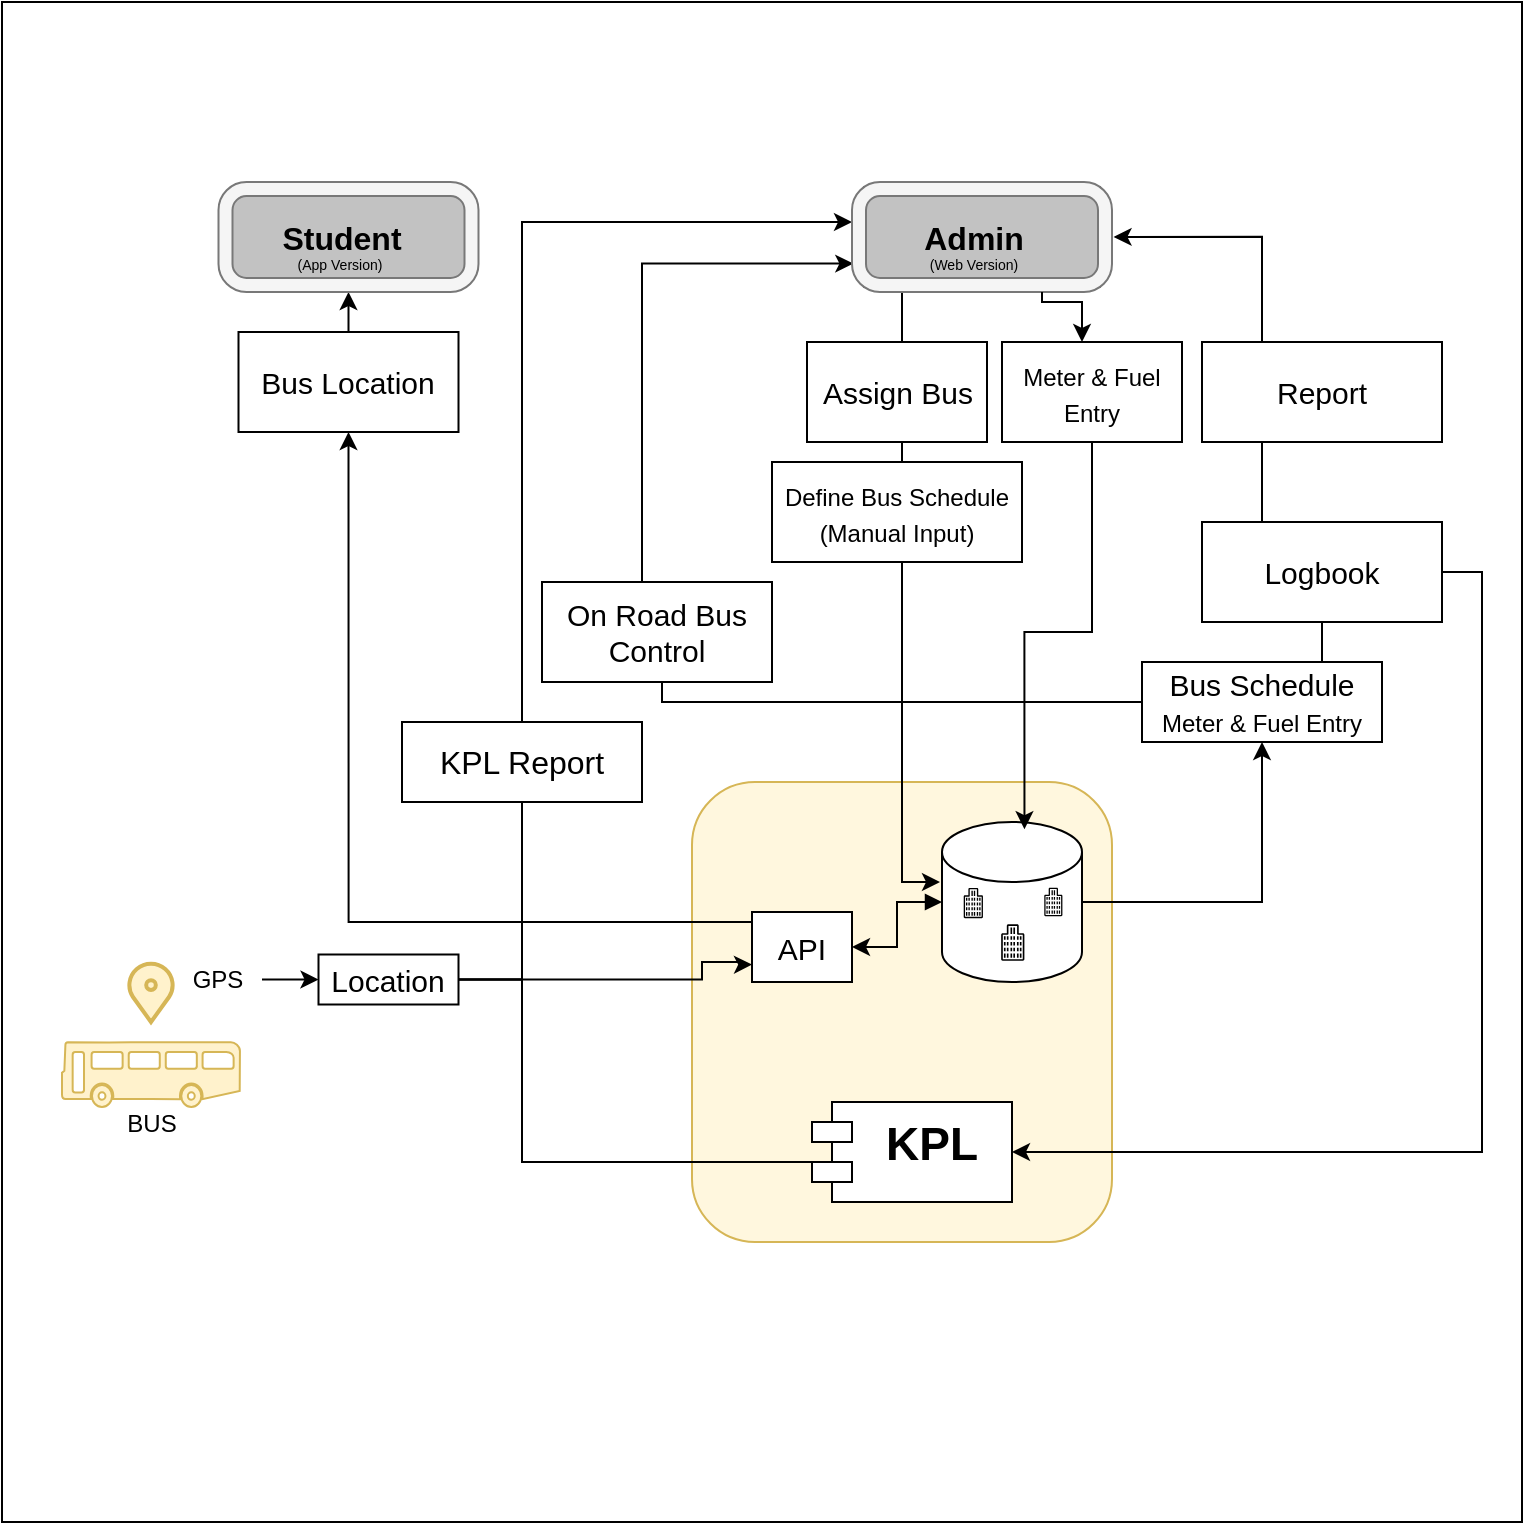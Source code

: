 <mxfile version="20.7.4" type="github">
  <diagram id="yl3mhjdfNe_m5osSr-pd" name="Page-1">
    <mxGraphModel dx="978" dy="1586" grid="1" gridSize="10" guides="1" tooltips="1" connect="1" arrows="1" fold="1" page="1" pageScale="1" pageWidth="850" pageHeight="1100" math="0" shadow="0">
      <root>
        <mxCell id="0" />
        <mxCell id="1" parent="0" />
        <mxCell id="fRIiyRAecwgNLgZouMz5-53" value="" style="whiteSpace=wrap;html=1;aspect=fixed;rounded=0;sketch=0;" parent="1" vertex="1">
          <mxGeometry x="10" y="-110" width="760" height="760" as="geometry" />
        </mxCell>
        <mxCell id="fRIiyRAecwgNLgZouMz5-85" style="edgeStyle=orthogonalEdgeStyle;rounded=0;sketch=0;orthogonalLoop=1;jettySize=auto;html=1;exitX=0.25;exitY=0;exitDx=0;exitDy=0;fontSize=25;endArrow=classic;endFill=1;entryX=1.006;entryY=0.499;entryDx=0;entryDy=0;entryPerimeter=0;" parent="1" source="fRIiyRAecwgNLgZouMz5-56" target="1VHIN-9Jcx8O7TEisBbX-26" edge="1">
          <mxGeometry relative="1" as="geometry">
            <mxPoint x="650" y="36" as="targetPoint" />
            <Array as="points">
              <mxPoint x="640" y="60" />
              <mxPoint x="640" y="7" />
            </Array>
          </mxGeometry>
        </mxCell>
        <mxCell id="fRIiyRAecwgNLgZouMz5-56" value="Report" style="rounded=0;whiteSpace=wrap;html=1;fontSize=15;" parent="1" vertex="1">
          <mxGeometry x="610" y="60" width="120" height="50" as="geometry" />
        </mxCell>
        <mxCell id="fRIiyRAecwgNLgZouMz5-84" style="edgeStyle=orthogonalEdgeStyle;rounded=0;sketch=0;orthogonalLoop=1;jettySize=auto;html=1;exitX=0.25;exitY=0;exitDx=0;exitDy=0;entryX=0.25;entryY=1;entryDx=0;entryDy=0;fontSize=25;endArrow=none;endFill=0;" parent="1" source="fRIiyRAecwgNLgZouMz5-57" target="fRIiyRAecwgNLgZouMz5-56" edge="1">
          <mxGeometry relative="1" as="geometry">
            <Array as="points">
              <mxPoint x="640" y="150" />
              <mxPoint x="640" y="110" />
            </Array>
          </mxGeometry>
        </mxCell>
        <mxCell id="u1fpWnLzkLumKMQjv_hn-5" style="edgeStyle=orthogonalEdgeStyle;rounded=0;orthogonalLoop=1;jettySize=auto;html=1;entryX=0.5;entryY=0;entryDx=0;entryDy=0;fontSize=16;endArrow=none;endFill=0;" parent="1" source="fRIiyRAecwgNLgZouMz5-57" target="fRIiyRAecwgNLgZouMz5-59" edge="1">
          <mxGeometry relative="1" as="geometry" />
        </mxCell>
        <mxCell id="fRIiyRAecwgNLgZouMz5-57" value="Logbook" style="rounded=0;whiteSpace=wrap;html=1;fontSize=15;" parent="1" vertex="1">
          <mxGeometry x="610" y="150" width="120" height="50" as="geometry" />
        </mxCell>
        <mxCell id="fRIiyRAecwgNLgZouMz5-58" value="Assign Bus" style="rounded=0;whiteSpace=wrap;html=1;fontSize=15;" parent="1" vertex="1">
          <mxGeometry x="412.5" y="60" width="90" height="50" as="geometry" />
        </mxCell>
        <mxCell id="fRIiyRAecwgNLgZouMz5-59" value="Bus Schedule&lt;br&gt;&lt;font style=&quot;font-size: 12px;&quot;&gt;Meter &amp;amp; Fuel Entry&lt;/font&gt;" style="rounded=0;whiteSpace=wrap;html=1;fontSize=15;" parent="1" vertex="1">
          <mxGeometry x="580" y="220" width="120" height="40" as="geometry" />
        </mxCell>
        <mxCell id="fRIiyRAecwgNLgZouMz5-81" style="edgeStyle=orthogonalEdgeStyle;rounded=0;sketch=0;orthogonalLoop=1;jettySize=auto;html=1;endArrow=classic;endFill=1;entryX=0.005;entryY=0.742;entryDx=0;entryDy=0;entryPerimeter=0;exitX=0.67;exitY=0.017;exitDx=0;exitDy=0;exitPerimeter=0;" parent="1" source="u1fpWnLzkLumKMQjv_hn-4" target="1VHIN-9Jcx8O7TEisBbX-26" edge="1">
          <mxGeometry relative="1" as="geometry">
            <Array as="points">
              <mxPoint x="330" y="181" />
              <mxPoint x="330" y="21" />
            </Array>
            <mxPoint x="580" y="20" as="targetPoint" />
            <mxPoint x="370.0" y="150" as="sourcePoint" />
          </mxGeometry>
        </mxCell>
        <mxCell id="fRIiyRAecwgNLgZouMz5-61" value="Bus Location" style="rounded=0;whiteSpace=wrap;html=1;fontSize=15;" parent="1" vertex="1">
          <mxGeometry x="128.25" y="55" width="110" height="50" as="geometry" />
        </mxCell>
        <mxCell id="fRIiyRAecwgNLgZouMz5-62" style="edgeStyle=orthogonalEdgeStyle;rounded=0;orthogonalLoop=1;jettySize=auto;html=1;fontSize=13;endArrow=none;endFill=0;" parent="1" source="1VHIN-9Jcx8O7TEisBbX-26" edge="1">
          <mxGeometry relative="1" as="geometry">
            <mxPoint x="460" y="60" as="targetPoint" />
            <Array as="points">
              <mxPoint x="460" y="60" />
            </Array>
            <mxPoint x="455.24" y="30" as="sourcePoint" />
          </mxGeometry>
        </mxCell>
        <mxCell id="fRIiyRAecwgNLgZouMz5-77" style="edgeStyle=orthogonalEdgeStyle;rounded=0;orthogonalLoop=1;jettySize=auto;html=1;fontSize=13;" parent="1" source="fRIiyRAecwgNLgZouMz5-61" edge="1">
          <mxGeometry relative="1" as="geometry">
            <Array as="points">
              <mxPoint x="188.25" y="55" />
              <mxPoint x="188.25" y="55" />
            </Array>
            <mxPoint x="183.25" y="35" as="targetPoint" />
          </mxGeometry>
        </mxCell>
        <mxCell id="1VHIN-9Jcx8O7TEisBbX-1" value="" style="rounded=1;whiteSpace=wrap;html=1;fillColor=#FFF7DE;strokeColor=#d6b656;" parent="1" vertex="1">
          <mxGeometry x="355" y="280" width="210" height="230" as="geometry" />
        </mxCell>
        <mxCell id="1VHIN-9Jcx8O7TEisBbX-2" value="" style="group;" parent="1" vertex="1" connectable="0">
          <mxGeometry x="480" y="300" width="70" height="80" as="geometry" />
        </mxCell>
        <mxCell id="1VHIN-9Jcx8O7TEisBbX-3" value="" style="shape=cylinder3;whiteSpace=wrap;html=1;boundedLbl=1;backgroundOutline=1;size=15;" parent="1VHIN-9Jcx8O7TEisBbX-2" vertex="1">
          <mxGeometry width="70" height="80" as="geometry" />
        </mxCell>
        <mxCell id="1VHIN-9Jcx8O7TEisBbX-4" value="" style="sketch=0;outlineConnect=0;dashed=0;verticalLabelPosition=bottom;verticalAlign=top;align=center;html=1;fontSize=12;fontStyle=0;aspect=fixed;shape=mxgraph.aws4.resourceIcon;resIcon=mxgraph.aws4.office_building;" parent="1VHIN-9Jcx8O7TEisBbX-2" vertex="1">
          <mxGeometry x="6.22" y="31.11" width="18.89" height="18.89" as="geometry" />
        </mxCell>
        <mxCell id="1VHIN-9Jcx8O7TEisBbX-5" value="" style="sketch=0;outlineConnect=0;dashed=0;verticalLabelPosition=bottom;verticalAlign=top;align=center;html=1;fontSize=12;fontStyle=0;aspect=fixed;shape=mxgraph.aws4.resourceIcon;resIcon=mxgraph.aws4.office_building;" parent="1VHIN-9Jcx8O7TEisBbX-2" vertex="1">
          <mxGeometry x="24" y="48.89" width="22.78" height="22.78" as="geometry" />
        </mxCell>
        <mxCell id="1VHIN-9Jcx8O7TEisBbX-6" value="" style="sketch=0;outlineConnect=0;dashed=0;verticalLabelPosition=bottom;verticalAlign=top;align=center;html=1;fontSize=12;fontStyle=0;aspect=fixed;shape=mxgraph.aws4.resourceIcon;resIcon=mxgraph.aws4.office_building;" parent="1VHIN-9Jcx8O7TEisBbX-2" vertex="1">
          <mxGeometry x="46.78" y="31.111" width="17.778" height="17.778" as="geometry" />
        </mxCell>
        <mxCell id="1VHIN-9Jcx8O7TEisBbX-7" style="edgeStyle=orthogonalEdgeStyle;rounded=0;orthogonalLoop=1;jettySize=auto;html=1;fontSize=18;exitX=0;exitY=0.5;exitDx=0;exitDy=0;startArrow=none;" parent="1" source="1VHIN-9Jcx8O7TEisBbX-15" target="1VHIN-9Jcx8O7TEisBbX-26" edge="1">
          <mxGeometry relative="1" as="geometry">
            <mxPoint x="530" as="targetPoint" />
            <mxPoint x="425.0" y="470" as="sourcePoint" />
            <Array as="points">
              <mxPoint x="216" y="250" />
              <mxPoint x="270" y="250" />
              <mxPoint x="270" />
            </Array>
          </mxGeometry>
        </mxCell>
        <mxCell id="1VHIN-9Jcx8O7TEisBbX-9" style="edgeStyle=orthogonalEdgeStyle;rounded=0;orthogonalLoop=1;jettySize=auto;html=1;fontSize=13;entryX=0.5;entryY=1;entryDx=0;entryDy=0;" parent="1" source="1VHIN-9Jcx8O7TEisBbX-3" target="fRIiyRAecwgNLgZouMz5-59" edge="1">
          <mxGeometry relative="1" as="geometry">
            <mxPoint x="640" y="260" as="targetPoint" />
            <Array as="points">
              <mxPoint x="640" y="340" />
            </Array>
          </mxGeometry>
        </mxCell>
        <mxCell id="1VHIN-9Jcx8O7TEisBbX-10" style="edgeStyle=orthogonalEdgeStyle;rounded=0;orthogonalLoop=1;jettySize=auto;html=1;fontSize=13;" parent="1" edge="1">
          <mxGeometry relative="1" as="geometry">
            <mxPoint x="440" y="110" as="sourcePoint" />
            <mxPoint x="479" y="330" as="targetPoint" />
            <Array as="points">
              <mxPoint x="460" y="110" />
              <mxPoint x="460" y="330" />
              <mxPoint x="479" y="330" />
            </Array>
          </mxGeometry>
        </mxCell>
        <mxCell id="1VHIN-9Jcx8O7TEisBbX-11" value="KPL" style="shape=module;align=left;spacingLeft=20;align=center;verticalAlign=top;rounded=0;sketch=0;fontStyle=1;fontSize=23;" parent="1" vertex="1">
          <mxGeometry x="415" y="440" width="100" height="50" as="geometry" />
        </mxCell>
        <mxCell id="1VHIN-9Jcx8O7TEisBbX-14" style="edgeStyle=orthogonalEdgeStyle;rounded=0;orthogonalLoop=1;jettySize=auto;html=1;entryX=1;entryY=0.5;entryDx=0;entryDy=0;exitX=1;exitY=0.5;exitDx=0;exitDy=0;" parent="1" source="fRIiyRAecwgNLgZouMz5-57" edge="1">
          <mxGeometry relative="1" as="geometry">
            <mxPoint x="720" y="200.0" as="sourcePoint" />
            <mxPoint x="515.0" y="465" as="targetPoint" />
            <Array as="points">
              <mxPoint x="750" y="175" />
              <mxPoint x="750" y="465" />
            </Array>
          </mxGeometry>
        </mxCell>
        <mxCell id="1VHIN-9Jcx8O7TEisBbX-23" value="" style="group" parent="1" vertex="1" connectable="0">
          <mxGeometry x="118.25" y="-20" width="130" height="55" as="geometry" />
        </mxCell>
        <mxCell id="1VHIN-9Jcx8O7TEisBbX-20" value="" style="verticalLabelPosition=bottom;verticalAlign=top;html=1;shape=mxgraph.basic.rect;fillColor2=none;strokeWidth=1;size=20;indent=5;fillColor=#C2C2C2;" parent="1VHIN-9Jcx8O7TEisBbX-23" vertex="1">
          <mxGeometry x="6.25" y="2.5" width="117.5" height="50" as="geometry" />
        </mxCell>
        <mxCell id="1VHIN-9Jcx8O7TEisBbX-21" value="" style="verticalLabelPosition=bottom;verticalAlign=top;html=1;shape=mxgraph.basic.rounded_frame;dx=7;fillColor=#f5f5f5;fontColor=#333333;strokeColor=#787878;" parent="1VHIN-9Jcx8O7TEisBbX-23" vertex="1">
          <mxGeometry width="130" height="55" as="geometry" />
        </mxCell>
        <mxCell id="1VHIN-9Jcx8O7TEisBbX-22" value="&lt;b&gt;&lt;font style=&quot;font-size: 16px&quot;&gt;Student&lt;/font&gt;&lt;/b&gt;" style="text;html=1;strokeColor=none;fillColor=none;align=center;verticalAlign=middle;whiteSpace=wrap;rounded=0;" parent="1VHIN-9Jcx8O7TEisBbX-23" vertex="1">
          <mxGeometry x="6.25" y="11.25" width="110" height="32.5" as="geometry" />
        </mxCell>
        <mxCell id="Dhl0T5NncyGhOQgAcSKA-7" value="&lt;font style=&quot;font-size: 7px&quot;&gt;(App Version)&lt;/font&gt;" style="text;html=1;strokeColor=none;fillColor=none;align=center;verticalAlign=middle;whiteSpace=wrap;rounded=0;fontSize=10;" parent="1VHIN-9Jcx8O7TEisBbX-23" vertex="1">
          <mxGeometry x="21.75" y="25" width="78.25" height="30" as="geometry" />
        </mxCell>
        <mxCell id="1VHIN-9Jcx8O7TEisBbX-24" value="" style="group" parent="1" vertex="1" connectable="0">
          <mxGeometry x="435" y="-20" width="130" height="55" as="geometry" />
        </mxCell>
        <mxCell id="1VHIN-9Jcx8O7TEisBbX-25" value="" style="verticalLabelPosition=bottom;verticalAlign=top;html=1;shape=mxgraph.basic.rect;fillColor2=none;strokeWidth=1;size=20;indent=5;fillColor=#C2C2C2;" parent="1VHIN-9Jcx8O7TEisBbX-24" vertex="1">
          <mxGeometry x="6.25" y="2.5" width="117.5" height="50" as="geometry" />
        </mxCell>
        <mxCell id="1VHIN-9Jcx8O7TEisBbX-26" value="" style="verticalLabelPosition=bottom;verticalAlign=top;html=1;shape=mxgraph.basic.rounded_frame;dx=7;fillColor=#f5f5f5;fontColor=#333333;strokeColor=#787878;" parent="1VHIN-9Jcx8O7TEisBbX-24" vertex="1">
          <mxGeometry width="130" height="55" as="geometry" />
        </mxCell>
        <mxCell id="1VHIN-9Jcx8O7TEisBbX-27" value="&lt;b&gt;&lt;font style=&quot;font-size: 16px&quot;&gt;Admin&lt;/font&gt;&lt;/b&gt;" style="text;html=1;strokeColor=none;fillColor=none;align=center;verticalAlign=middle;whiteSpace=wrap;rounded=0;" parent="1VHIN-9Jcx8O7TEisBbX-24" vertex="1">
          <mxGeometry x="6.25" y="11.25" width="110" height="32.5" as="geometry" />
        </mxCell>
        <mxCell id="Dhl0T5NncyGhOQgAcSKA-9" value="&lt;font style=&quot;font-size: 7px&quot;&gt;(Web Version)&lt;/font&gt;" style="text;html=1;strokeColor=none;fillColor=none;align=center;verticalAlign=middle;whiteSpace=wrap;rounded=0;fontSize=10;" parent="1VHIN-9Jcx8O7TEisBbX-24" vertex="1">
          <mxGeometry x="22.13" y="25" width="78.25" height="30" as="geometry" />
        </mxCell>
        <mxCell id="1VHIN-9Jcx8O7TEisBbX-15" value="&lt;font style=&quot;font-size: 16px&quot;&gt;KPL Report&lt;/font&gt;" style="rounded=0;whiteSpace=wrap;html=1;" parent="1" vertex="1">
          <mxGeometry x="210" y="250" width="120" height="40" as="geometry" />
        </mxCell>
        <mxCell id="u1fpWnLzkLumKMQjv_hn-2" value="" style="edgeStyle=orthogonalEdgeStyle;rounded=0;orthogonalLoop=1;jettySize=auto;html=1;fontSize=18;exitX=0;exitY=0.5;exitDx=0;exitDy=0;endArrow=none;startArrow=none;" parent="1" source="HzN_1A6l_hy9b54zZjKZ-2" target="1VHIN-9Jcx8O7TEisBbX-15" edge="1">
          <mxGeometry relative="1" as="geometry">
            <mxPoint x="300" y="310" as="targetPoint" />
            <mxPoint x="425.0" y="470" as="sourcePoint" />
            <Array as="points">
              <mxPoint x="270" y="379" />
            </Array>
          </mxGeometry>
        </mxCell>
        <mxCell id="u1fpWnLzkLumKMQjv_hn-4" value="On Road Bus Control" style="rounded=0;whiteSpace=wrap;html=1;fontSize=15;fillColor=default;" parent="1" vertex="1">
          <mxGeometry x="280" y="180" width="115" height="50" as="geometry" />
        </mxCell>
        <mxCell id="u1fpWnLzkLumKMQjv_hn-7" value="" style="edgeStyle=orthogonalEdgeStyle;rounded=0;sketch=0;orthogonalLoop=1;jettySize=auto;html=1;entryX=0.5;entryY=1;entryDx=0;entryDy=0;fontSize=25;endArrow=none;endFill=0;" parent="1" source="fRIiyRAecwgNLgZouMz5-59" target="u1fpWnLzkLumKMQjv_hn-4" edge="1">
          <mxGeometry relative="1" as="geometry">
            <Array as="points">
              <mxPoint x="340" y="240" />
              <mxPoint x="340" y="230" />
            </Array>
            <mxPoint x="600" y="230.048" as="sourcePoint" />
            <mxPoint x="372.5" y="200" as="targetPoint" />
          </mxGeometry>
        </mxCell>
        <mxCell id="HzN_1A6l_hy9b54zZjKZ-5" style="edgeStyle=orthogonalEdgeStyle;rounded=0;orthogonalLoop=1;jettySize=auto;html=1;entryX=0.5;entryY=1;entryDx=0;entryDy=0;" parent="1" source="HzN_1A6l_hy9b54zZjKZ-1" target="fRIiyRAecwgNLgZouMz5-61" edge="1">
          <mxGeometry relative="1" as="geometry">
            <Array as="points">
              <mxPoint x="183" y="350" />
            </Array>
          </mxGeometry>
        </mxCell>
        <mxCell id="HzN_1A6l_hy9b54zZjKZ-1" value="API" style="rounded=0;whiteSpace=wrap;html=1;fontSize=15;" parent="1" vertex="1">
          <mxGeometry x="385" y="345" width="50" height="35" as="geometry" />
        </mxCell>
        <mxCell id="HzN_1A6l_hy9b54zZjKZ-4" style="edgeStyle=orthogonalEdgeStyle;rounded=0;orthogonalLoop=1;jettySize=auto;html=1;entryX=0;entryY=0.75;entryDx=0;entryDy=0;" parent="1" source="HzN_1A6l_hy9b54zZjKZ-2" target="HzN_1A6l_hy9b54zZjKZ-1" edge="1">
          <mxGeometry relative="1" as="geometry">
            <mxPoint x="440" y="353" as="targetPoint" />
            <Array as="points">
              <mxPoint x="360" y="379" />
              <mxPoint x="360" y="370" />
              <mxPoint x="380" y="370" />
              <mxPoint x="380" y="371" />
            </Array>
          </mxGeometry>
        </mxCell>
        <mxCell id="HzN_1A6l_hy9b54zZjKZ-3" style="edgeStyle=orthogonalEdgeStyle;rounded=0;orthogonalLoop=1;jettySize=auto;html=1;startArrow=block;startFill=1;" parent="1" source="1VHIN-9Jcx8O7TEisBbX-3" target="HzN_1A6l_hy9b54zZjKZ-1" edge="1">
          <mxGeometry relative="1" as="geometry" />
        </mxCell>
        <mxCell id="HzN_1A6l_hy9b54zZjKZ-6" value="" style="shape=mxgraph.signs.transportation.bus_3;html=1;pointerEvents=1;fillColor=#fff2cc;strokeColor=#d6b656;verticalLabelPosition=bottom;verticalAlign=top;align=center;" parent="1" vertex="1">
          <mxGeometry x="40" y="410" width="89" height="32.5" as="geometry" />
        </mxCell>
        <mxCell id="HzN_1A6l_hy9b54zZjKZ-7" value="BUS" style="text;html=1;strokeColor=none;fillColor=none;align=center;verticalAlign=middle;whiteSpace=wrap;rounded=0;" parent="1" vertex="1">
          <mxGeometry x="61.75" y="442.5" width="45.5" height="17.5" as="geometry" />
        </mxCell>
        <mxCell id="Dhl0T5NncyGhOQgAcSKA-1" value="&lt;font style=&quot;font-size: 12px;&quot;&gt;Define Bus Schedule (Manual Input)&lt;/font&gt;" style="rounded=0;whiteSpace=wrap;html=1;fontSize=15;" parent="1" vertex="1">
          <mxGeometry x="395" y="120" width="125" height="50" as="geometry" />
        </mxCell>
        <mxCell id="Dhl0T5NncyGhOQgAcSKA-3" value="" style="html=1;verticalLabelPosition=bottom;align=center;labelBackgroundColor=#ffffff;verticalAlign=top;strokeWidth=2;strokeColor=#d6b656;shadow=0;dashed=0;shape=mxgraph.ios7.icons.location;fontSize=10;fillColor=#fff2cc;" parent="1" vertex="1">
          <mxGeometry x="72.5" y="370" width="24" height="30" as="geometry" />
        </mxCell>
        <mxCell id="Dhl0T5NncyGhOQgAcSKA-5" style="edgeStyle=orthogonalEdgeStyle;rounded=0;orthogonalLoop=1;jettySize=auto;html=1;fontSize=10;" parent="1" source="Dhl0T5NncyGhOQgAcSKA-4" target="HzN_1A6l_hy9b54zZjKZ-2" edge="1">
          <mxGeometry relative="1" as="geometry" />
        </mxCell>
        <mxCell id="Dhl0T5NncyGhOQgAcSKA-4" value="GPS" style="text;html=1;strokeColor=none;fillColor=none;align=center;verticalAlign=middle;whiteSpace=wrap;rounded=0;" parent="1" vertex="1">
          <mxGeometry x="94.5" y="370" width="45.5" height="17.5" as="geometry" />
        </mxCell>
        <mxCell id="HzN_1A6l_hy9b54zZjKZ-2" value="Location" style="rounded=0;whiteSpace=wrap;html=1;fontSize=15;" parent="1" vertex="1">
          <mxGeometry x="168.25" y="366.25" width="70" height="25" as="geometry" />
        </mxCell>
        <mxCell id="Dhl0T5NncyGhOQgAcSKA-6" value="" style="edgeStyle=orthogonalEdgeStyle;rounded=0;orthogonalLoop=1;jettySize=auto;html=1;fontSize=18;exitX=0;exitY=0.5;exitDx=0;exitDy=0;endArrow=none;" parent="1" target="HzN_1A6l_hy9b54zZjKZ-2" edge="1">
          <mxGeometry relative="1" as="geometry">
            <mxPoint x="270.029" y="290" as="targetPoint" />
            <mxPoint x="425.0" y="470" as="sourcePoint" />
            <Array as="points">
              <mxPoint x="270" y="470" />
            </Array>
          </mxGeometry>
        </mxCell>
        <mxCell id="klIXXEtdn0kvHLdDW9U2-6" style="edgeStyle=orthogonalEdgeStyle;rounded=0;orthogonalLoop=1;jettySize=auto;html=1;entryX=0.589;entryY=0.045;entryDx=0;entryDy=0;entryPerimeter=0;fontSize=12;startArrow=none;startFill=0;" parent="1" source="klIXXEtdn0kvHLdDW9U2-3" target="1VHIN-9Jcx8O7TEisBbX-3" edge="1">
          <mxGeometry relative="1" as="geometry" />
        </mxCell>
        <mxCell id="klIXXEtdn0kvHLdDW9U2-3" value="&lt;font style=&quot;font-size: 12px;&quot;&gt;Meter &amp;amp; Fuel Entry&lt;/font&gt;" style="rounded=0;whiteSpace=wrap;html=1;fontSize=15;" parent="1" vertex="1">
          <mxGeometry x="510" y="60" width="90" height="50" as="geometry" />
        </mxCell>
        <mxCell id="klIXXEtdn0kvHLdDW9U2-5" style="edgeStyle=orthogonalEdgeStyle;rounded=0;orthogonalLoop=1;jettySize=auto;html=1;fontSize=12;startArrow=none;startFill=0;" parent="1" source="Dhl0T5NncyGhOQgAcSKA-9" target="klIXXEtdn0kvHLdDW9U2-3" edge="1">
          <mxGeometry relative="1" as="geometry">
            <Array as="points">
              <mxPoint x="530" y="40" />
              <mxPoint x="550" y="40" />
            </Array>
          </mxGeometry>
        </mxCell>
      </root>
    </mxGraphModel>
  </diagram>
</mxfile>

